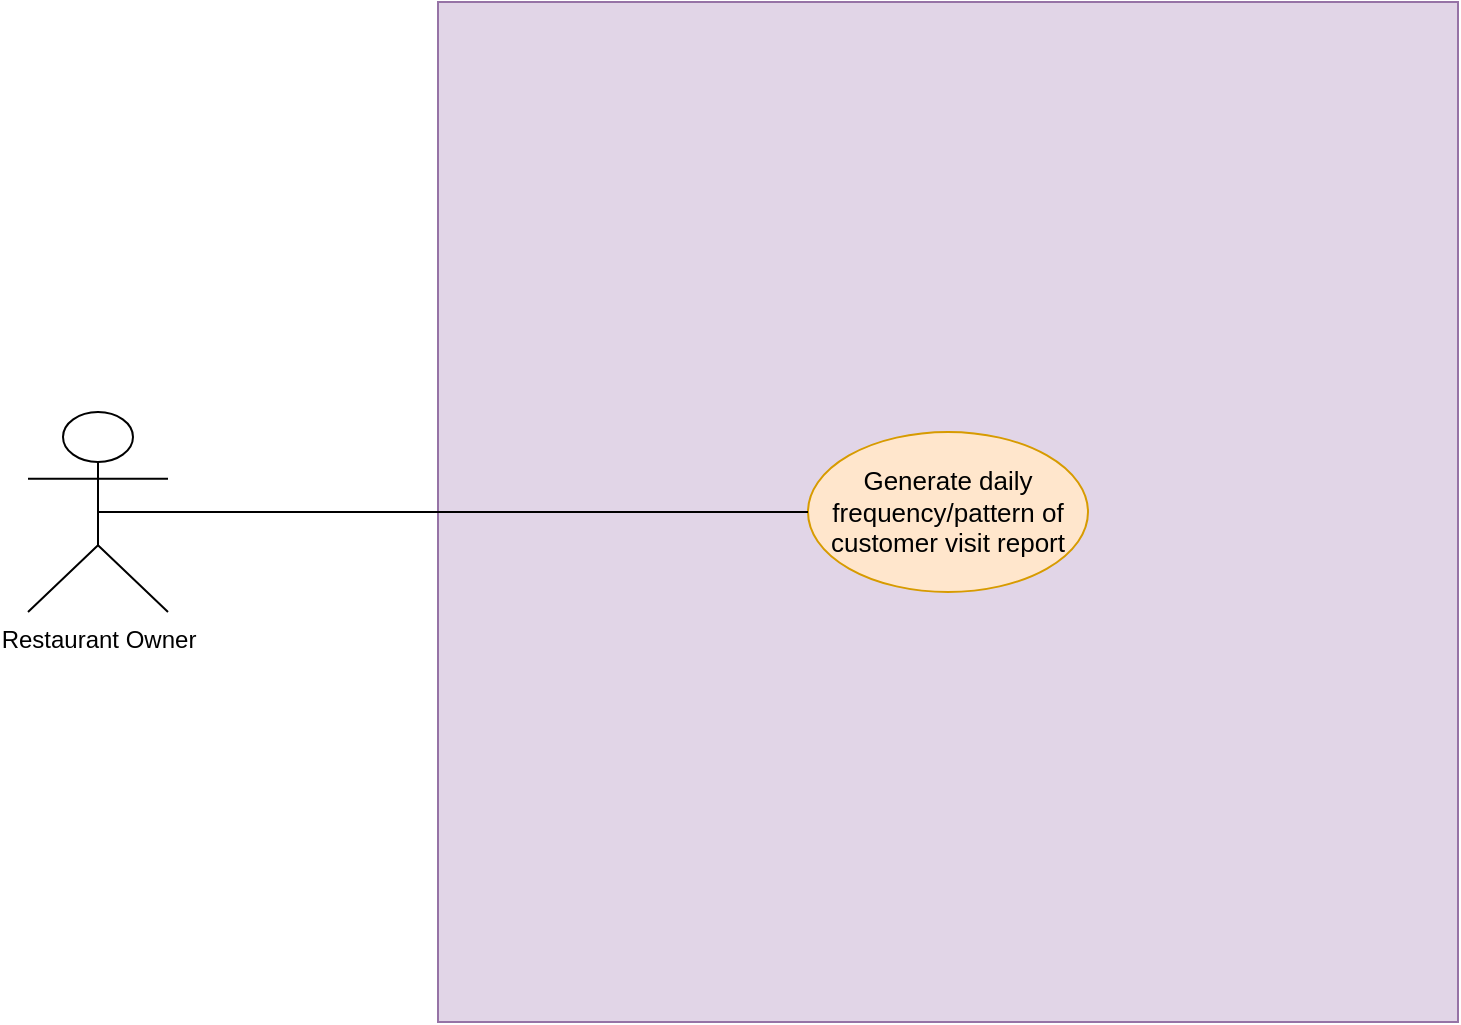 <mxfile version="18.0.6" type="device"><diagram id="kg1rYYwzPfy4I76olRBd" name="Customer Use Case"><mxGraphModel dx="1278" dy="641" grid="1" gridSize="10" guides="1" tooltips="1" connect="1" arrows="1" fold="1" page="1" pageScale="1" pageWidth="850" pageHeight="1100" math="0" shadow="0"><root><mxCell id="0"/><mxCell id="1" parent="0"/><mxCell id="pTzHUSHq5x_WE2IULTZU-1" value="Restaurant Owner" style="shape=umlActor;verticalLabelPosition=bottom;verticalAlign=top;html=1;outlineConnect=0;align=center;" parent="1" vertex="1"><mxGeometry x="90" y="250" width="70" height="100" as="geometry"/></mxCell><mxCell id="pTzHUSHq5x_WE2IULTZU-3" value="" style="whiteSpace=wrap;html=1;aspect=fixed;fillColor=#e1d5e7;strokeColor=#9673a6;" parent="1" vertex="1"><mxGeometry x="295" y="45" width="510" height="510" as="geometry"/></mxCell><mxCell id="pTzHUSHq5x_WE2IULTZU-9" value="&lt;font style=&quot;font-size: 13px;&quot;&gt;Generate daily frequency/pattern of customer visit report&lt;/font&gt;" style="ellipse;whiteSpace=wrap;html=1;fillColor=#ffe6cc;strokeColor=#d79b00;" parent="1" vertex="1"><mxGeometry x="480" y="260" width="140" height="80" as="geometry"/></mxCell><mxCell id="pTzHUSHq5x_WE2IULTZU-15" value="" style="endArrow=none;html=1;rounded=0;fontSize=15;entryX=0;entryY=0.5;entryDx=0;entryDy=0;exitX=0.5;exitY=0.5;exitDx=0;exitDy=0;exitPerimeter=0;" parent="1" source="pTzHUSHq5x_WE2IULTZU-1" target="pTzHUSHq5x_WE2IULTZU-9" edge="1"><mxGeometry width="50" height="50" relative="1" as="geometry"><mxPoint x="158.43" y="338.8" as="sourcePoint"/><mxPoint x="537.574" y="168.284" as="targetPoint"/></mxGeometry></mxCell></root></mxGraphModel></diagram></mxfile>
